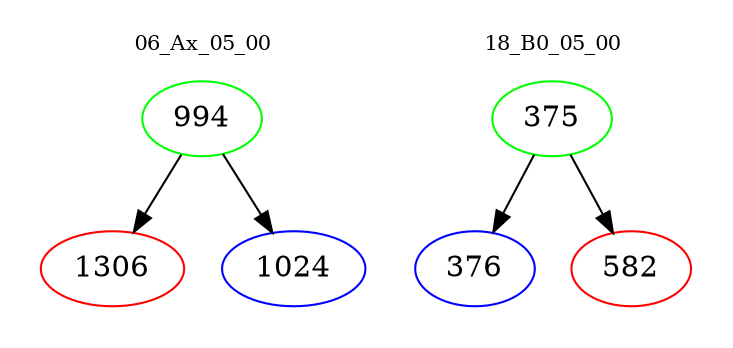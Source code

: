 digraph{
subgraph cluster_0 {
color = white
label = "06_Ax_05_00";
fontsize=10;
T0_994 [label="994", color="green"]
T0_994 -> T0_1306 [color="black"]
T0_1306 [label="1306", color="red"]
T0_994 -> T0_1024 [color="black"]
T0_1024 [label="1024", color="blue"]
}
subgraph cluster_1 {
color = white
label = "18_B0_05_00";
fontsize=10;
T1_375 [label="375", color="green"]
T1_375 -> T1_376 [color="black"]
T1_376 [label="376", color="blue"]
T1_375 -> T1_582 [color="black"]
T1_582 [label="582", color="red"]
}
}
